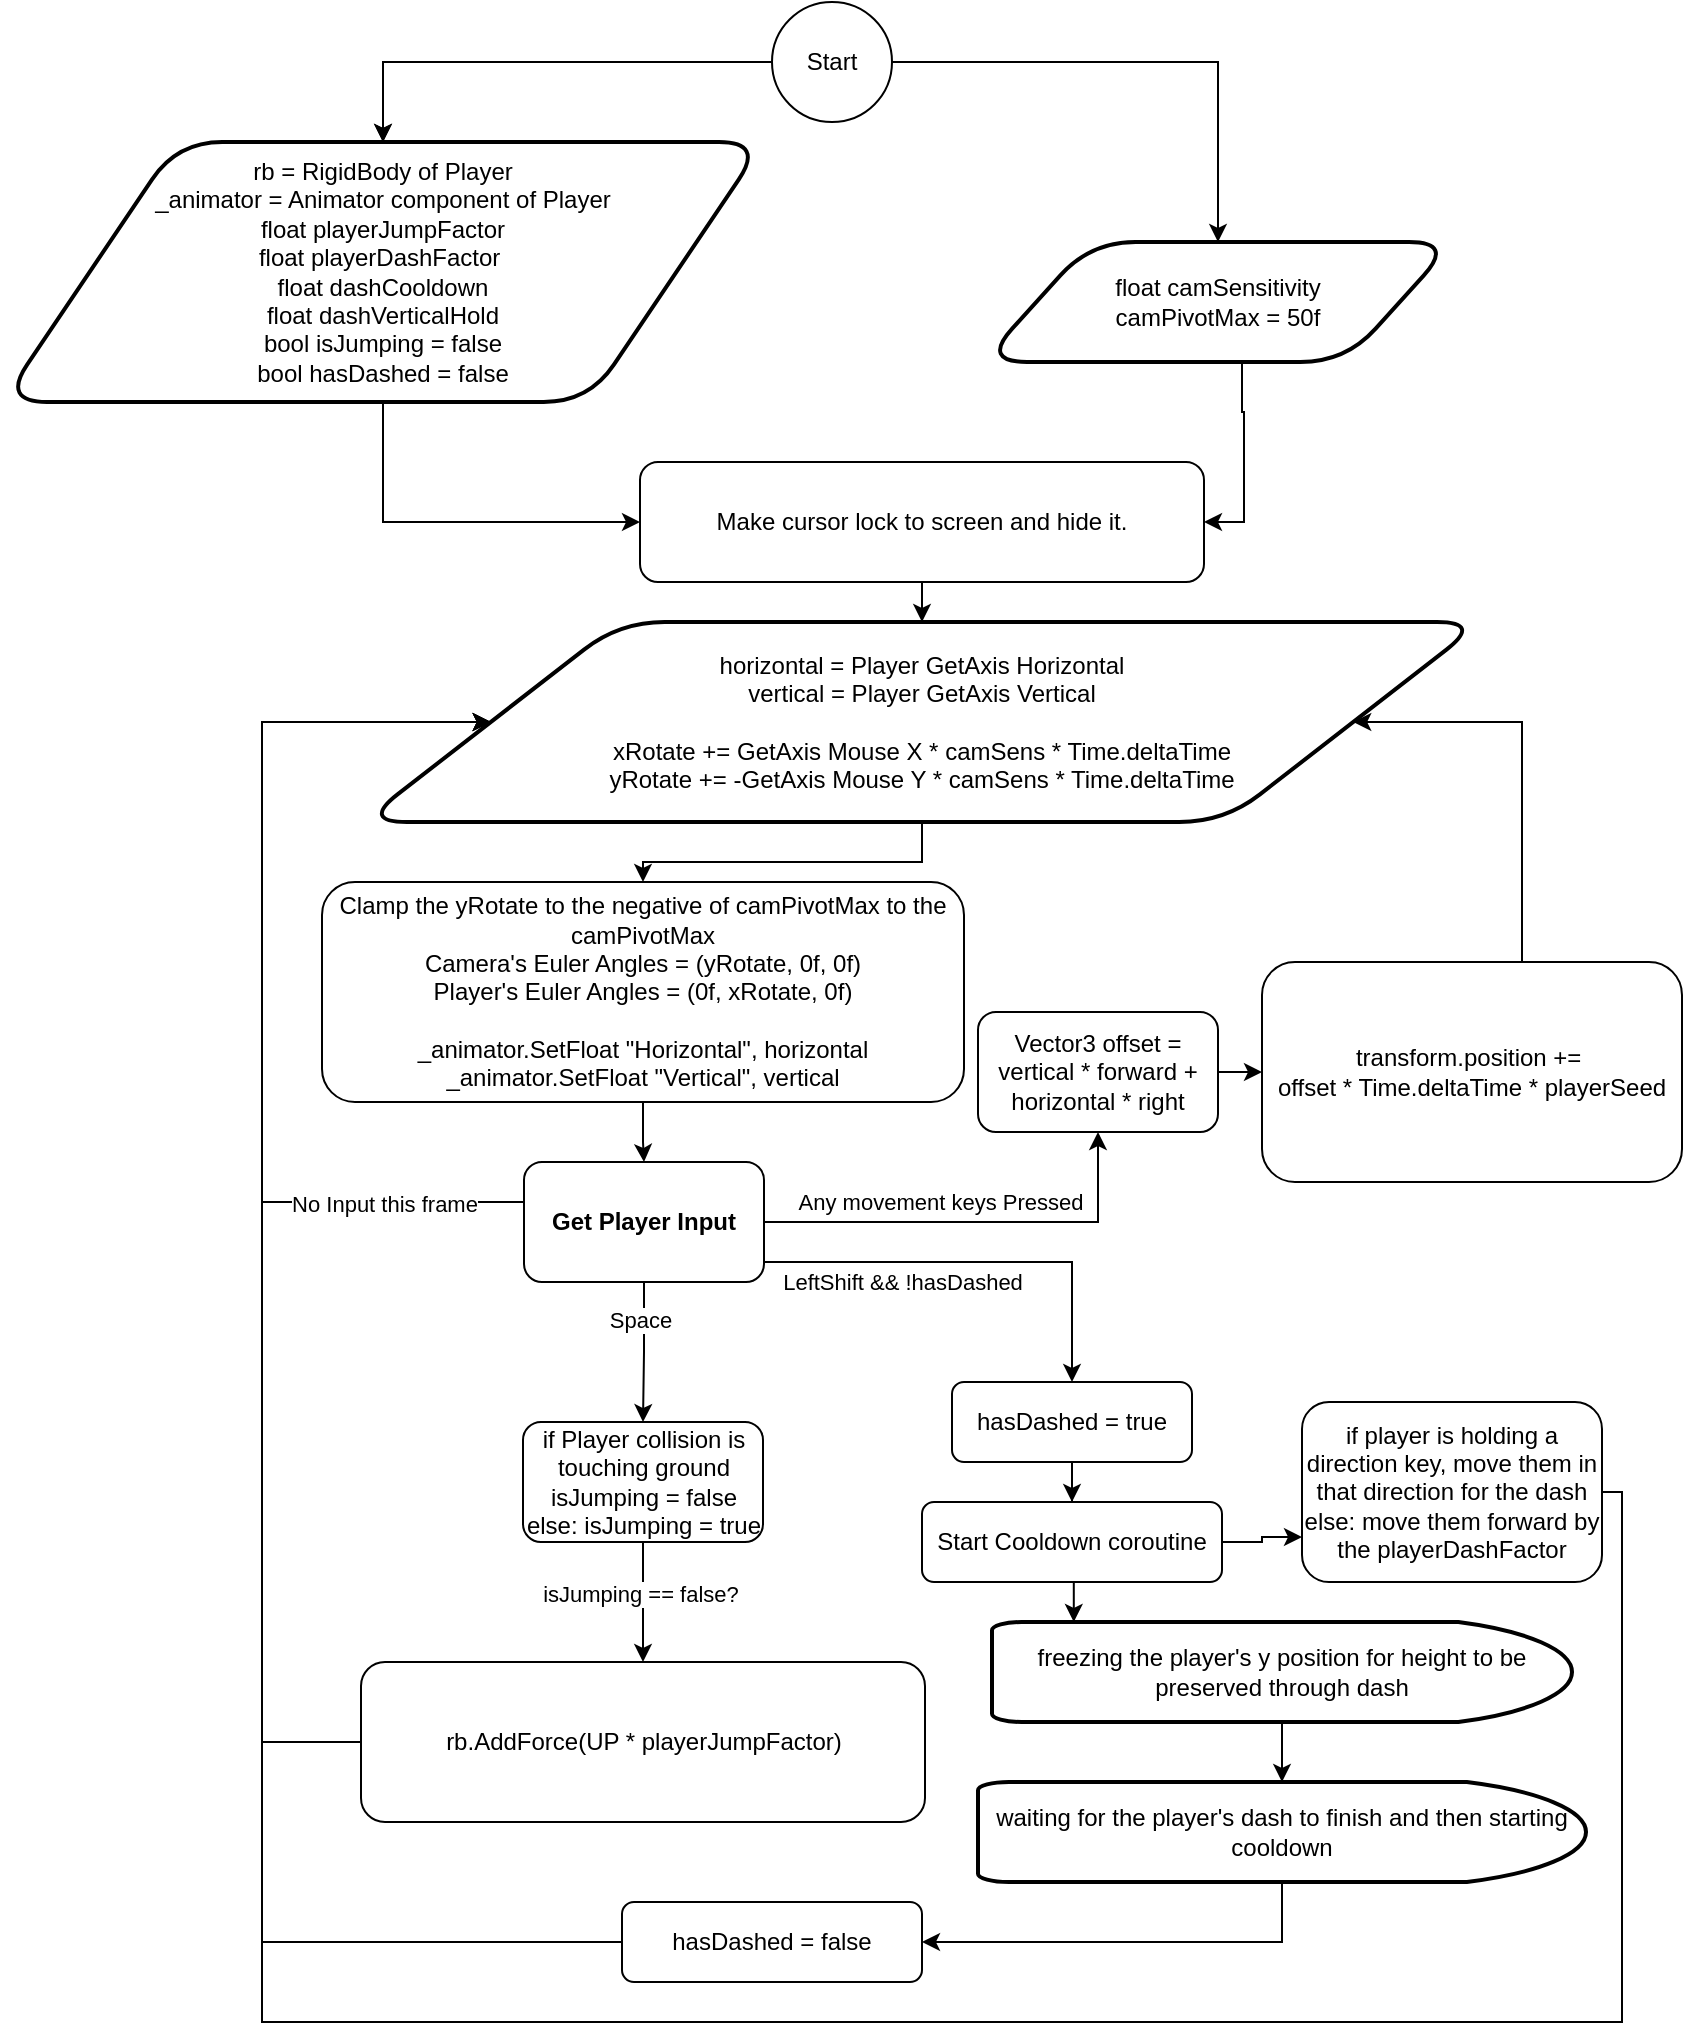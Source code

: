 <mxfile version="26.1.0">
  <diagram name="Page-1" id="zNsuLRetTGlRmC1aivB_">
    <mxGraphModel dx="1632" dy="799" grid="1" gridSize="10" guides="1" tooltips="1" connect="1" arrows="1" fold="1" page="1" pageScale="1" pageWidth="850" pageHeight="1100" math="0" shadow="0">
      <root>
        <mxCell id="0" />
        <mxCell id="1" parent="0" />
        <mxCell id="KX9qFwuuglhknLfnJO9y-5" style="edgeStyle=orthogonalEdgeStyle;rounded=0;orthogonalLoop=1;jettySize=auto;html=1;entryX=0.5;entryY=0;entryDx=0;entryDy=0;" parent="1" source="KX9qFwuuglhknLfnJO9y-2" target="KX9qFwuuglhknLfnJO9y-8" edge="1">
          <mxGeometry relative="1" as="geometry" />
        </mxCell>
        <mxCell id="R8BwpOXHONa9A7FDuZR1-1" value="" style="edgeStyle=orthogonalEdgeStyle;rounded=0;orthogonalLoop=1;jettySize=auto;html=1;" edge="1" parent="1" source="KX9qFwuuglhknLfnJO9y-2" target="KX9qFwuuglhknLfnJO9y-8">
          <mxGeometry relative="1" as="geometry" />
        </mxCell>
        <mxCell id="R8BwpOXHONa9A7FDuZR1-3" style="edgeStyle=orthogonalEdgeStyle;rounded=0;orthogonalLoop=1;jettySize=auto;html=1;entryX=0.5;entryY=0;entryDx=0;entryDy=0;" edge="1" parent="1" source="KX9qFwuuglhknLfnJO9y-2" target="R8BwpOXHONa9A7FDuZR1-2">
          <mxGeometry relative="1" as="geometry">
            <Array as="points">
              <mxPoint x="590" y="30" />
              <mxPoint x="590" y="30" />
              <mxPoint x="618" y="30" />
            </Array>
          </mxGeometry>
        </mxCell>
        <mxCell id="KX9qFwuuglhknLfnJO9y-2" value="Start" style="ellipse;whiteSpace=wrap;html=1;aspect=fixed;" parent="1" vertex="1">
          <mxGeometry x="395" width="60" height="60" as="geometry" />
        </mxCell>
        <mxCell id="R8BwpOXHONa9A7FDuZR1-5" style="edgeStyle=orthogonalEdgeStyle;rounded=0;orthogonalLoop=1;jettySize=auto;html=1;entryX=0.5;entryY=0;entryDx=0;entryDy=0;" edge="1" parent="1" source="KX9qFwuuglhknLfnJO9y-4" target="KX9qFwuuglhknLfnJO9y-11">
          <mxGeometry relative="1" as="geometry" />
        </mxCell>
        <mxCell id="KX9qFwuuglhknLfnJO9y-4" value="&lt;div&gt;Make cursor lock to screen and hide it.&lt;br&gt;&lt;/div&gt;" style="rounded=1;whiteSpace=wrap;html=1;" parent="1" vertex="1">
          <mxGeometry x="329" y="230" width="282" height="60" as="geometry" />
        </mxCell>
        <mxCell id="KX9qFwuuglhknLfnJO9y-10" style="edgeStyle=orthogonalEdgeStyle;rounded=0;orthogonalLoop=1;jettySize=auto;html=1;entryX=0;entryY=0.5;entryDx=0;entryDy=0;" parent="1" source="KX9qFwuuglhknLfnJO9y-8" target="KX9qFwuuglhknLfnJO9y-4" edge="1">
          <mxGeometry relative="1" as="geometry">
            <mxPoint x="460" y="310" as="targetPoint" />
            <Array as="points">
              <mxPoint x="201" y="260" />
            </Array>
          </mxGeometry>
        </mxCell>
        <mxCell id="KX9qFwuuglhknLfnJO9y-8" value="&lt;div&gt;rb = RigidBody of Player&lt;/div&gt;&lt;div&gt;_animator = Animator component of Player&lt;/div&gt;&lt;div&gt;float playerJumpFactor&lt;/div&gt;&lt;div&gt;float playerDashFactor&amp;nbsp;&lt;/div&gt;&lt;div&gt;float dashCooldown&lt;/div&gt;&lt;div&gt;float dashVerticalHold&lt;/div&gt;&lt;div&gt;bool isJumping = false&lt;/div&gt;&lt;div&gt;bool hasDashed = false&lt;/div&gt;" style="shape=parallelogram;html=1;strokeWidth=2;perimeter=parallelogramPerimeter;whiteSpace=wrap;rounded=1;arcSize=45;size=0.23;" parent="1" vertex="1">
          <mxGeometry x="10" y="70" width="381" height="130" as="geometry" />
        </mxCell>
        <mxCell id="KX9qFwuuglhknLfnJO9y-14" style="edgeStyle=orthogonalEdgeStyle;rounded=0;orthogonalLoop=1;jettySize=auto;html=1;entryX=0.5;entryY=0;entryDx=0;entryDy=0;" parent="1" source="KX9qFwuuglhknLfnJO9y-11" target="KX9qFwuuglhknLfnJO9y-13" edge="1">
          <mxGeometry relative="1" as="geometry" />
        </mxCell>
        <mxCell id="KX9qFwuuglhknLfnJO9y-11" value="&lt;div&gt;horizontal = Player GetAxis Horizontal&lt;/div&gt;&lt;div&gt;vertical = Player GetAxis Vertical&lt;br&gt;&lt;/div&gt;&lt;div&gt;&lt;br&gt;&lt;/div&gt;&lt;div&gt;xRotate += GetAxis Mouse X * camSens * Time.deltaTime&lt;/div&gt;yRotate += -GetAxis Mouse Y * camSens * Time.deltaTime" style="shape=parallelogram;html=1;strokeWidth=2;perimeter=parallelogramPerimeter;whiteSpace=wrap;rounded=1;arcSize=45;size=0.23;" parent="1" vertex="1">
          <mxGeometry x="190" y="310" width="560" height="100" as="geometry" />
        </mxCell>
        <mxCell id="KX9qFwuuglhknLfnJO9y-17" style="edgeStyle=orthogonalEdgeStyle;rounded=0;orthogonalLoop=1;jettySize=auto;html=1;entryX=0.5;entryY=0;entryDx=0;entryDy=0;" parent="1" source="KX9qFwuuglhknLfnJO9y-13" target="KX9qFwuuglhknLfnJO9y-16" edge="1">
          <mxGeometry relative="1" as="geometry" />
        </mxCell>
        <mxCell id="KX9qFwuuglhknLfnJO9y-13" value="&lt;div&gt;Clamp the yRotate to the negative of camPivotMax to the camPivotMax&lt;/div&gt;&lt;div&gt;Camera&#39;s Euler Angles = (yRotate, 0f, 0f)&lt;br&gt;&lt;/div&gt;&lt;div&gt;Player&#39;s Euler Angles = (0f, xRotate, 0f)&lt;/div&gt;&lt;div&gt;&lt;br&gt;&lt;/div&gt;&lt;div&gt;_animator.SetFloat &quot;Horizontal&quot;, horizontal&lt;/div&gt;&lt;div&gt;_animator.SetFloat &quot;Vertical&quot;, vertical&lt;br&gt;&lt;/div&gt;" style="rounded=1;whiteSpace=wrap;html=1;" parent="1" vertex="1">
          <mxGeometry x="170" y="440" width="321" height="110" as="geometry" />
        </mxCell>
        <mxCell id="KX9qFwuuglhknLfnJO9y-19" style="edgeStyle=orthogonalEdgeStyle;rounded=0;orthogonalLoop=1;jettySize=auto;html=1;entryX=0.5;entryY=0;entryDx=0;entryDy=0;" parent="1" source="KX9qFwuuglhknLfnJO9y-16" target="R8BwpOXHONa9A7FDuZR1-6" edge="1">
          <mxGeometry relative="1" as="geometry">
            <mxPoint x="350" y="690" as="targetPoint" />
          </mxGeometry>
        </mxCell>
        <mxCell id="R8BwpOXHONa9A7FDuZR1-7" value="Space" style="edgeLabel;html=1;align=center;verticalAlign=middle;resizable=0;points=[];" vertex="1" connectable="0" parent="KX9qFwuuglhknLfnJO9y-19">
          <mxGeometry x="-0.461" y="-2" relative="1" as="geometry">
            <mxPoint as="offset" />
          </mxGeometry>
        </mxCell>
        <mxCell id="KX9qFwuuglhknLfnJO9y-22" style="edgeStyle=orthogonalEdgeStyle;rounded=0;orthogonalLoop=1;jettySize=auto;html=1;entryX=0;entryY=0.5;entryDx=0;entryDy=0;" parent="1" source="KX9qFwuuglhknLfnJO9y-16" target="KX9qFwuuglhknLfnJO9y-11" edge="1">
          <mxGeometry relative="1" as="geometry">
            <Array as="points">
              <mxPoint x="140" y="600" />
              <mxPoint x="140" y="360" />
            </Array>
          </mxGeometry>
        </mxCell>
        <mxCell id="KX9qFwuuglhknLfnJO9y-23" value="No Input this frame" style="edgeLabel;html=1;align=center;verticalAlign=middle;resizable=0;points=[];" parent="KX9qFwuuglhknLfnJO9y-22" vertex="1" connectable="0">
          <mxGeometry x="-0.603" y="1" relative="1" as="geometry">
            <mxPoint x="26" as="offset" />
          </mxGeometry>
        </mxCell>
        <mxCell id="R8BwpOXHONa9A7FDuZR1-15" style="edgeStyle=orthogonalEdgeStyle;rounded=0;orthogonalLoop=1;jettySize=auto;html=1;entryX=0.5;entryY=0;entryDx=0;entryDy=0;" edge="1" parent="1" source="KX9qFwuuglhknLfnJO9y-16" target="R8BwpOXHONa9A7FDuZR1-14">
          <mxGeometry relative="1" as="geometry">
            <Array as="points">
              <mxPoint x="545" y="630" />
            </Array>
          </mxGeometry>
        </mxCell>
        <mxCell id="R8BwpOXHONa9A7FDuZR1-16" value="LeftShift &amp;amp;&amp;amp; !hasDashed" style="edgeLabel;html=1;align=center;verticalAlign=middle;resizable=0;points=[];" vertex="1" connectable="0" parent="R8BwpOXHONa9A7FDuZR1-15">
          <mxGeometry x="0.606" y="1" relative="1" as="geometry">
            <mxPoint x="-86" y="-8" as="offset" />
          </mxGeometry>
        </mxCell>
        <mxCell id="R8BwpOXHONa9A7FDuZR1-31" style="edgeStyle=orthogonalEdgeStyle;rounded=0;orthogonalLoop=1;jettySize=auto;html=1;entryX=0.5;entryY=1;entryDx=0;entryDy=0;" edge="1" parent="1" source="KX9qFwuuglhknLfnJO9y-16" target="R8BwpOXHONa9A7FDuZR1-30">
          <mxGeometry relative="1" as="geometry">
            <Array as="points">
              <mxPoint x="558" y="610" />
            </Array>
          </mxGeometry>
        </mxCell>
        <mxCell id="R8BwpOXHONa9A7FDuZR1-32" value="Any movement keys Pressed" style="edgeLabel;html=1;align=center;verticalAlign=middle;resizable=0;points=[];" vertex="1" connectable="0" parent="R8BwpOXHONa9A7FDuZR1-31">
          <mxGeometry x="-0.389" y="4" relative="1" as="geometry">
            <mxPoint x="23" y="-6" as="offset" />
          </mxGeometry>
        </mxCell>
        <mxCell id="KX9qFwuuglhknLfnJO9y-16" value="&lt;b&gt;Get Player Input&lt;/b&gt;" style="rounded=1;whiteSpace=wrap;html=1;" parent="1" vertex="1">
          <mxGeometry x="271" y="580" width="120" height="60" as="geometry" />
        </mxCell>
        <mxCell id="KX9qFwuuglhknLfnJO9y-20" style="edgeStyle=orthogonalEdgeStyle;rounded=0;orthogonalLoop=1;jettySize=auto;html=1;entryX=0;entryY=0.5;entryDx=0;entryDy=0;exitX=0;exitY=0.5;exitDx=0;exitDy=0;" parent="1" source="KX9qFwuuglhknLfnJO9y-18" target="KX9qFwuuglhknLfnJO9y-11" edge="1">
          <mxGeometry relative="1" as="geometry">
            <Array as="points">
              <mxPoint x="140" y="870" />
              <mxPoint x="140" y="360" />
            </Array>
          </mxGeometry>
        </mxCell>
        <mxCell id="KX9qFwuuglhknLfnJO9y-18" value="rb.AddForce(UP * playerJumpFactor)" style="rounded=1;whiteSpace=wrap;html=1;" parent="1" vertex="1">
          <mxGeometry x="189.5" y="830" width="282" height="80" as="geometry" />
        </mxCell>
        <mxCell id="R8BwpOXHONa9A7FDuZR1-4" style="edgeStyle=orthogonalEdgeStyle;rounded=0;orthogonalLoop=1;jettySize=auto;html=1;entryX=1;entryY=0.5;entryDx=0;entryDy=0;" edge="1" parent="1" source="R8BwpOXHONa9A7FDuZR1-2" target="KX9qFwuuglhknLfnJO9y-4">
          <mxGeometry relative="1" as="geometry">
            <Array as="points">
              <mxPoint x="630" y="205" />
              <mxPoint x="631" y="205" />
              <mxPoint x="631" y="260" />
            </Array>
          </mxGeometry>
        </mxCell>
        <mxCell id="R8BwpOXHONa9A7FDuZR1-2" value="&lt;div&gt;&lt;span style=&quot;background-color: transparent; color: light-dark(rgb(0, 0, 0), rgb(255, 255, 255));&quot;&gt;float camSensitivity&lt;/span&gt;&lt;/div&gt;&lt;div&gt;camPivotMax = 50f&lt;/div&gt;" style="shape=parallelogram;html=1;strokeWidth=2;perimeter=parallelogramPerimeter;whiteSpace=wrap;rounded=1;arcSize=45;size=0.23;" vertex="1" parent="1">
          <mxGeometry x="500" y="120" width="236" height="60" as="geometry" />
        </mxCell>
        <mxCell id="R8BwpOXHONa9A7FDuZR1-8" style="edgeStyle=orthogonalEdgeStyle;rounded=0;orthogonalLoop=1;jettySize=auto;html=1;entryX=0.5;entryY=0;entryDx=0;entryDy=0;" edge="1" parent="1" source="R8BwpOXHONa9A7FDuZR1-6" target="KX9qFwuuglhknLfnJO9y-18">
          <mxGeometry relative="1" as="geometry" />
        </mxCell>
        <mxCell id="R8BwpOXHONa9A7FDuZR1-9" value="isJumping == false?" style="edgeLabel;html=1;align=center;verticalAlign=middle;resizable=0;points=[];" vertex="1" connectable="0" parent="R8BwpOXHONa9A7FDuZR1-8">
          <mxGeometry x="-0.133" y="-2" relative="1" as="geometry">
            <mxPoint as="offset" />
          </mxGeometry>
        </mxCell>
        <mxCell id="R8BwpOXHONa9A7FDuZR1-6" value="if Player collision is touching ground&lt;br&gt;isJumping = false&lt;div&gt;else: isJumping = true&lt;/div&gt;" style="rounded=1;whiteSpace=wrap;html=1;" vertex="1" parent="1">
          <mxGeometry x="270.5" y="710" width="120" height="60" as="geometry" />
        </mxCell>
        <mxCell id="R8BwpOXHONa9A7FDuZR1-18" style="edgeStyle=orthogonalEdgeStyle;rounded=0;orthogonalLoop=1;jettySize=auto;html=1;entryX=0.5;entryY=0;entryDx=0;entryDy=0;" edge="1" parent="1" source="R8BwpOXHONa9A7FDuZR1-14" target="R8BwpOXHONa9A7FDuZR1-17">
          <mxGeometry relative="1" as="geometry" />
        </mxCell>
        <mxCell id="R8BwpOXHONa9A7FDuZR1-14" value="hasDashed = true" style="rounded=1;whiteSpace=wrap;html=1;" vertex="1" parent="1">
          <mxGeometry x="485" y="690" width="120" height="40" as="geometry" />
        </mxCell>
        <mxCell id="R8BwpOXHONa9A7FDuZR1-28" style="edgeStyle=orthogonalEdgeStyle;rounded=0;orthogonalLoop=1;jettySize=auto;html=1;entryX=0;entryY=0.75;entryDx=0;entryDy=0;" edge="1" parent="1" source="R8BwpOXHONa9A7FDuZR1-17" target="R8BwpOXHONa9A7FDuZR1-27">
          <mxGeometry relative="1" as="geometry" />
        </mxCell>
        <mxCell id="R8BwpOXHONa9A7FDuZR1-17" value="Start Cooldown coroutine" style="rounded=1;whiteSpace=wrap;html=1;" vertex="1" parent="1">
          <mxGeometry x="470" y="750" width="150" height="40" as="geometry" />
        </mxCell>
        <mxCell id="R8BwpOXHONa9A7FDuZR1-20" value="&lt;div&gt;freezing the player&#39;s y position for height to be preserved through dash&lt;/div&gt;" style="strokeWidth=2;html=1;shape=mxgraph.flowchart.delay;whiteSpace=wrap;" vertex="1" parent="1">
          <mxGeometry x="505" y="810" width="290" height="50" as="geometry" />
        </mxCell>
        <mxCell id="R8BwpOXHONa9A7FDuZR1-21" style="edgeStyle=orthogonalEdgeStyle;rounded=0;orthogonalLoop=1;jettySize=auto;html=1;entryX=0.141;entryY=0;entryDx=0;entryDy=0;entryPerimeter=0;" edge="1" parent="1" source="R8BwpOXHONa9A7FDuZR1-17" target="R8BwpOXHONa9A7FDuZR1-20">
          <mxGeometry relative="1" as="geometry">
            <Array as="points">
              <mxPoint x="545" y="800" />
            </Array>
          </mxGeometry>
        </mxCell>
        <mxCell id="R8BwpOXHONa9A7FDuZR1-25" style="edgeStyle=orthogonalEdgeStyle;rounded=0;orthogonalLoop=1;jettySize=auto;html=1;entryX=1;entryY=0.5;entryDx=0;entryDy=0;exitX=0.5;exitY=1;exitDx=0;exitDy=0;exitPerimeter=0;" edge="1" parent="1" source="R8BwpOXHONa9A7FDuZR1-22" target="R8BwpOXHONa9A7FDuZR1-24">
          <mxGeometry relative="1" as="geometry" />
        </mxCell>
        <mxCell id="R8BwpOXHONa9A7FDuZR1-22" value="waiting for the player&#39;s dash to finish and then starting cooldown" style="strokeWidth=2;html=1;shape=mxgraph.flowchart.delay;whiteSpace=wrap;" vertex="1" parent="1">
          <mxGeometry x="498" y="890" width="304" height="50" as="geometry" />
        </mxCell>
        <mxCell id="R8BwpOXHONa9A7FDuZR1-23" style="edgeStyle=orthogonalEdgeStyle;rounded=0;orthogonalLoop=1;jettySize=auto;html=1;entryX=0.5;entryY=0;entryDx=0;entryDy=0;entryPerimeter=0;" edge="1" parent="1" source="R8BwpOXHONa9A7FDuZR1-20" target="R8BwpOXHONa9A7FDuZR1-22">
          <mxGeometry relative="1" as="geometry" />
        </mxCell>
        <mxCell id="R8BwpOXHONa9A7FDuZR1-26" style="edgeStyle=orthogonalEdgeStyle;rounded=0;orthogonalLoop=1;jettySize=auto;html=1;entryX=0;entryY=0.5;entryDx=0;entryDy=0;exitX=0;exitY=0.5;exitDx=0;exitDy=0;" edge="1" parent="1" source="R8BwpOXHONa9A7FDuZR1-24" target="KX9qFwuuglhknLfnJO9y-11">
          <mxGeometry relative="1" as="geometry">
            <mxPoint x="140" y="360" as="targetPoint" />
            <Array as="points">
              <mxPoint x="140" y="970" />
              <mxPoint x="140" y="360" />
            </Array>
          </mxGeometry>
        </mxCell>
        <mxCell id="R8BwpOXHONa9A7FDuZR1-24" value="hasDashed = false" style="rounded=1;whiteSpace=wrap;html=1;" vertex="1" parent="1">
          <mxGeometry x="320" y="950" width="150" height="40" as="geometry" />
        </mxCell>
        <mxCell id="R8BwpOXHONa9A7FDuZR1-29" style="edgeStyle=orthogonalEdgeStyle;rounded=0;orthogonalLoop=1;jettySize=auto;html=1;entryX=0;entryY=0.5;entryDx=0;entryDy=0;" edge="1" parent="1" source="R8BwpOXHONa9A7FDuZR1-27" target="KX9qFwuuglhknLfnJO9y-11">
          <mxGeometry relative="1" as="geometry">
            <mxPoint x="830" y="1000" as="targetPoint" />
            <Array as="points">
              <mxPoint x="820" y="745" />
              <mxPoint x="820" y="1010" />
              <mxPoint x="140" y="1010" />
              <mxPoint x="140" y="360" />
            </Array>
          </mxGeometry>
        </mxCell>
        <mxCell id="R8BwpOXHONa9A7FDuZR1-27" value="if player is holding a direction key, move them in that direction for the dash&lt;div&gt;else: move them forward by the playerDashFactor&lt;/div&gt;" style="rounded=1;whiteSpace=wrap;html=1;" vertex="1" parent="1">
          <mxGeometry x="660" y="700" width="150" height="90" as="geometry" />
        </mxCell>
        <mxCell id="R8BwpOXHONa9A7FDuZR1-35" style="edgeStyle=orthogonalEdgeStyle;rounded=0;orthogonalLoop=1;jettySize=auto;html=1;entryX=0;entryY=0.5;entryDx=0;entryDy=0;" edge="1" parent="1" source="R8BwpOXHONa9A7FDuZR1-30" target="R8BwpOXHONa9A7FDuZR1-33">
          <mxGeometry relative="1" as="geometry" />
        </mxCell>
        <mxCell id="R8BwpOXHONa9A7FDuZR1-30" value="Vector3 offset = vertical * forward + horizontal * right" style="rounded=1;whiteSpace=wrap;html=1;" vertex="1" parent="1">
          <mxGeometry x="498" y="505" width="120" height="60" as="geometry" />
        </mxCell>
        <mxCell id="R8BwpOXHONa9A7FDuZR1-34" style="edgeStyle=orthogonalEdgeStyle;rounded=0;orthogonalLoop=1;jettySize=auto;html=1;entryX=1;entryY=0.5;entryDx=0;entryDy=0;" edge="1" parent="1" source="R8BwpOXHONa9A7FDuZR1-33" target="KX9qFwuuglhknLfnJO9y-11">
          <mxGeometry relative="1" as="geometry">
            <Array as="points">
              <mxPoint x="770" y="360" />
            </Array>
          </mxGeometry>
        </mxCell>
        <mxCell id="R8BwpOXHONa9A7FDuZR1-33" value="transform.position +=&amp;nbsp;&lt;div&gt;offset * Time.deltaTime * playerSeed&lt;/div&gt;" style="rounded=1;whiteSpace=wrap;html=1;" vertex="1" parent="1">
          <mxGeometry x="640" y="480" width="210" height="110" as="geometry" />
        </mxCell>
      </root>
    </mxGraphModel>
  </diagram>
</mxfile>
